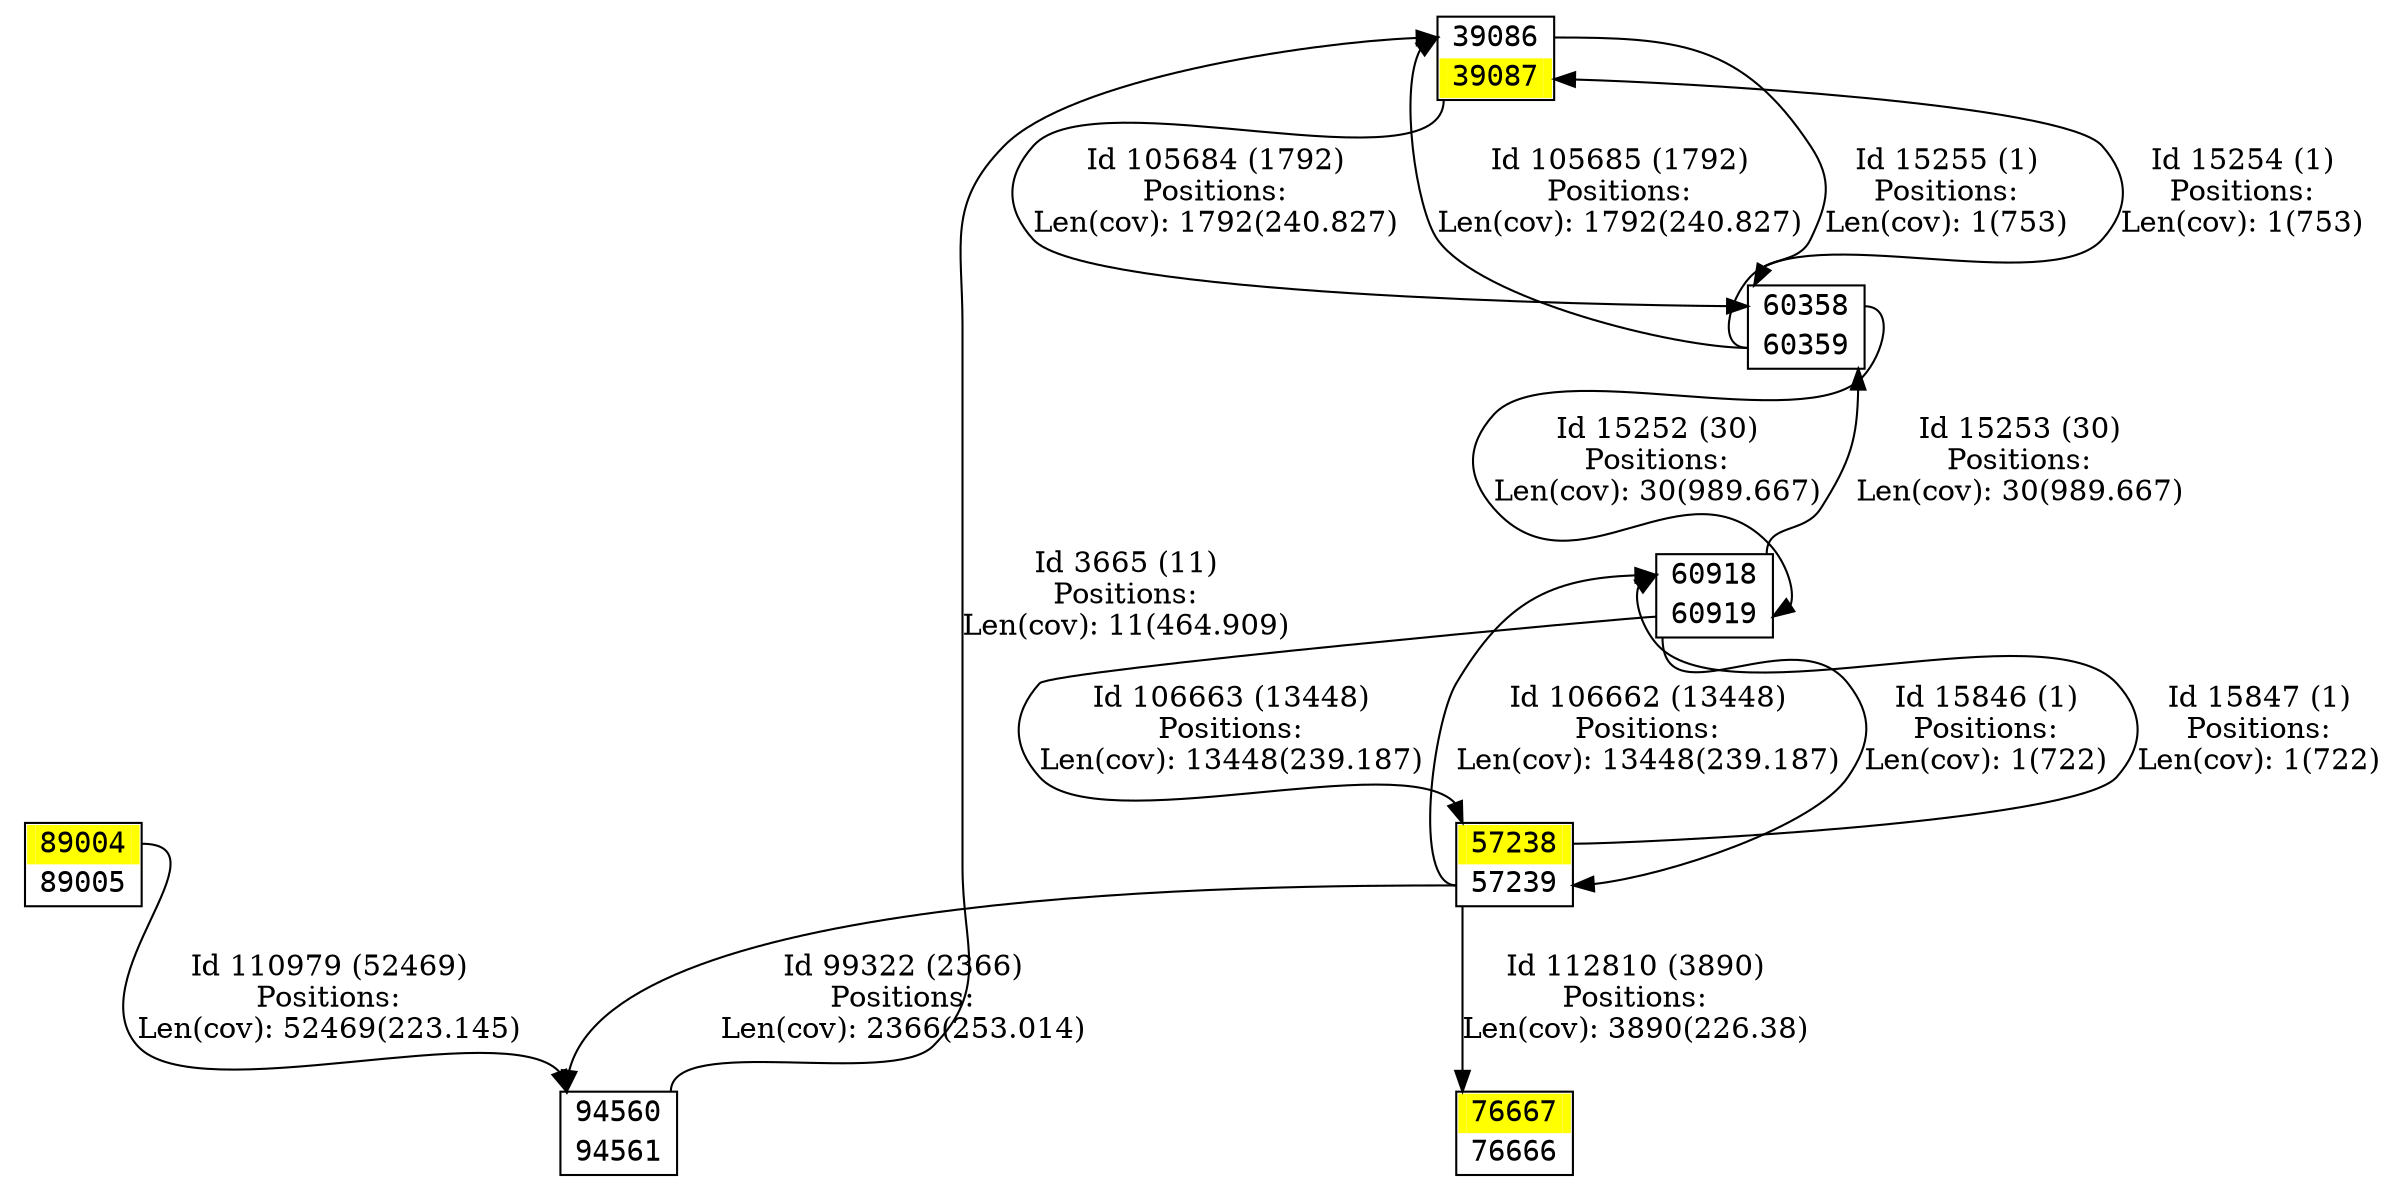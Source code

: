 digraph graph_picture {
node[fontname=<Courier> ,penwidth=<1.8> ,shape=<plaintext> ]
vertex_39086_39087[label=<<TABLE BORDER="1" CELLSPACING="0" >
<TR><TD BORDER="0" PORT = "port_39086_in" color="white" bgcolor="white" ></TD><TD BORDER="0" color="white" bgcolor="white" >39086</TD><TD BORDER="0" PORT = "port_39086_out" color="white" bgcolor="white" ></TD></TR>
<TR><TD BORDER="0" PORT = "port_39087_out" color="yellow" bgcolor="yellow" ></TD><TD BORDER="0" color="yellow" bgcolor="yellow" >39087</TD><TD BORDER="0" PORT = "port_39087_in" color="yellow" bgcolor="yellow" ></TD></TR>
</TABLE>> ,color=<black> ,URL=</vertex/39086.svg> ]
vertex_57238_57239[label=<<TABLE BORDER="1" CELLSPACING="0" >
<TR><TD BORDER="0" PORT = "port_57238_in" color="yellow" bgcolor="yellow" ></TD><TD BORDER="0" color="yellow" bgcolor="yellow" >57238</TD><TD BORDER="0" PORT = "port_57238_out" color="yellow" bgcolor="yellow" ></TD></TR>
<TR><TD BORDER="0" PORT = "port_57239_out" color="white" bgcolor="white" ></TD><TD BORDER="0" color="white" bgcolor="white" >57239</TD><TD BORDER="0" PORT = "port_57239_in" color="white" bgcolor="white" ></TD></TR>
</TABLE>> ,color=<black> ,URL=</vertex/57238.svg> ]
vertex_60358_60359[label=<<TABLE BORDER="1" CELLSPACING="0" >
<TR><TD BORDER="0" PORT = "port_60358_in" color="white" bgcolor="white" ></TD><TD BORDER="0" color="white" bgcolor="white" >60358</TD><TD BORDER="0" PORT = "port_60358_out" color="white" bgcolor="white" ></TD></TR>
<TR><TD BORDER="0" PORT = "port_60359_out" color="white" bgcolor="white" ></TD><TD BORDER="0" color="white" bgcolor="white" >60359</TD><TD BORDER="0" PORT = "port_60359_in" color="white" bgcolor="white" ></TD></TR>
</TABLE>> ,color=<black> ,URL=</vertex/60358.svg> ]
vertex_60918_60919[label=<<TABLE BORDER="1" CELLSPACING="0" >
<TR><TD BORDER="0" PORT = "port_60918_in" color="white" bgcolor="white" ></TD><TD BORDER="0" color="white" bgcolor="white" >60918</TD><TD BORDER="0" PORT = "port_60918_out" color="white" bgcolor="white" ></TD></TR>
<TR><TD BORDER="0" PORT = "port_60919_out" color="white" bgcolor="white" ></TD><TD BORDER="0" color="white" bgcolor="white" >60919</TD><TD BORDER="0" PORT = "port_60919_in" color="white" bgcolor="white" ></TD></TR>
</TABLE>> ,color=<black> ,URL=</vertex/60918.svg> ]
vertex_76666_76667[label=<<TABLE BORDER="1" CELLSPACING="0" >
<TR><TD BORDER="0" PORT = "port_76667_in" color="yellow" bgcolor="yellow" ></TD><TD BORDER="0" color="yellow" bgcolor="yellow" >76667</TD><TD BORDER="0" PORT = "port_76667_out" color="yellow" bgcolor="yellow" ></TD></TR>
<TR><TD BORDER="0" PORT = "port_76666_out" color="white" bgcolor="white" ></TD><TD BORDER="0" color="white" bgcolor="white" >76666</TD><TD BORDER="0" PORT = "port_76666_in" color="white" bgcolor="white" ></TD></TR>
</TABLE>> ,color=<black> ,URL=</vertex/76667.svg> ]
vertex_89004_89005[label=<<TABLE BORDER="1" CELLSPACING="0" >
<TR><TD BORDER="0" PORT = "port_89004_in" color="yellow" bgcolor="yellow" ></TD><TD BORDER="0" color="yellow" bgcolor="yellow" >89004</TD><TD BORDER="0" PORT = "port_89004_out" color="yellow" bgcolor="yellow" ></TD></TR>
<TR><TD BORDER="0" PORT = "port_89005_out" color="white" bgcolor="white" ></TD><TD BORDER="0" color="white" bgcolor="white" >89005</TD><TD BORDER="0" PORT = "port_89005_in" color="white" bgcolor="white" ></TD></TR>
</TABLE>> ,color=<black> ,URL=</vertex/89004.svg> ]
vertex_94560_94561[label=<<TABLE BORDER="1" CELLSPACING="0" >
<TR><TD BORDER="0" PORT = "port_94560_in" color="white" bgcolor="white" ></TD><TD BORDER="0" color="white" bgcolor="white" >94560</TD><TD BORDER="0" PORT = "port_94560_out" color="white" bgcolor="white" ></TD></TR>
<TR><TD BORDER="0" PORT = "port_94561_out" color="white" bgcolor="white" ></TD><TD BORDER="0" color="white" bgcolor="white" >94561</TD><TD BORDER="0" PORT = "port_94561_in" color="white" bgcolor="white" ></TD></TR>
</TABLE>> ,color=<black> ,URL=</vertex/94560.svg> ]
vertex_94560_94561:port_94560_out->vertex_39086_39087:port_39086_in[label="Id 3665 (11)\nPositions:\nLen(cov): 11(464.909)" ,color=<black> ]
vertex_60358_60359:port_60358_out->vertex_60918_60919:port_60919_in[label="Id 15252 (30)\nPositions:\nLen(cov): 30(989.667)" ,color=<black> ]
vertex_60918_60919:port_60918_out->vertex_60358_60359:port_60359_in[label="Id 15253 (30)\nPositions:\nLen(cov): 30(989.667)" ,color=<black> ]
vertex_60358_60359:port_60359_out->vertex_39086_39087:port_39087_in[label="Id 15254 (1)\nPositions:\nLen(cov): 1(753)" ,color=<black> ]
vertex_39086_39087:port_39086_out->vertex_60358_60359:port_60358_in[label="Id 15255 (1)\nPositions:\nLen(cov): 1(753)" ,color=<black> ]
vertex_60918_60919:port_60919_out->vertex_57238_57239:port_57239_in[label="Id 15846 (1)\nPositions:\nLen(cov): 1(722)" ,color=<black> ]
vertex_57238_57239:port_57238_out->vertex_60918_60919:port_60918_in[label="Id 15847 (1)\nPositions:\nLen(cov): 1(722)" ,color=<black> ]
vertex_57238_57239:port_57239_out->vertex_94560_94561:port_94560_in[label="Id 99322 (2366)\nPositions:\nLen(cov): 2366(253.014)" ,color=<black> ]
vertex_39086_39087:port_39087_out->vertex_60358_60359:port_60358_in[label="Id 105684 (1792)\nPositions:\nLen(cov): 1792(240.827)" ,color=<black> ]
vertex_60358_60359:port_60359_out->vertex_39086_39087:port_39086_in[label="Id 105685 (1792)\nPositions:\nLen(cov): 1792(240.827)" ,color=<black> ]
vertex_57238_57239:port_57239_out->vertex_60918_60919:port_60918_in[label="Id 106662 (13448)\nPositions:\nLen(cov): 13448(239.187)" ,color=<black> ]
vertex_60918_60919:port_60919_out->vertex_57238_57239:port_57238_in[label="Id 106663 (13448)\nPositions:\nLen(cov): 13448(239.187)" ,color=<black> ]
vertex_89004_89005:port_89004_out->vertex_94560_94561:port_94560_in[label="Id 110979 (52469)\nPositions:\nLen(cov): 52469(223.145)" ,color=<black> ]
vertex_57238_57239:port_57239_out->vertex_76666_76667:port_76667_in[label="Id 112810 (3890)\nPositions:\nLen(cov): 3890(226.38)" ,color=<black> ]
}
